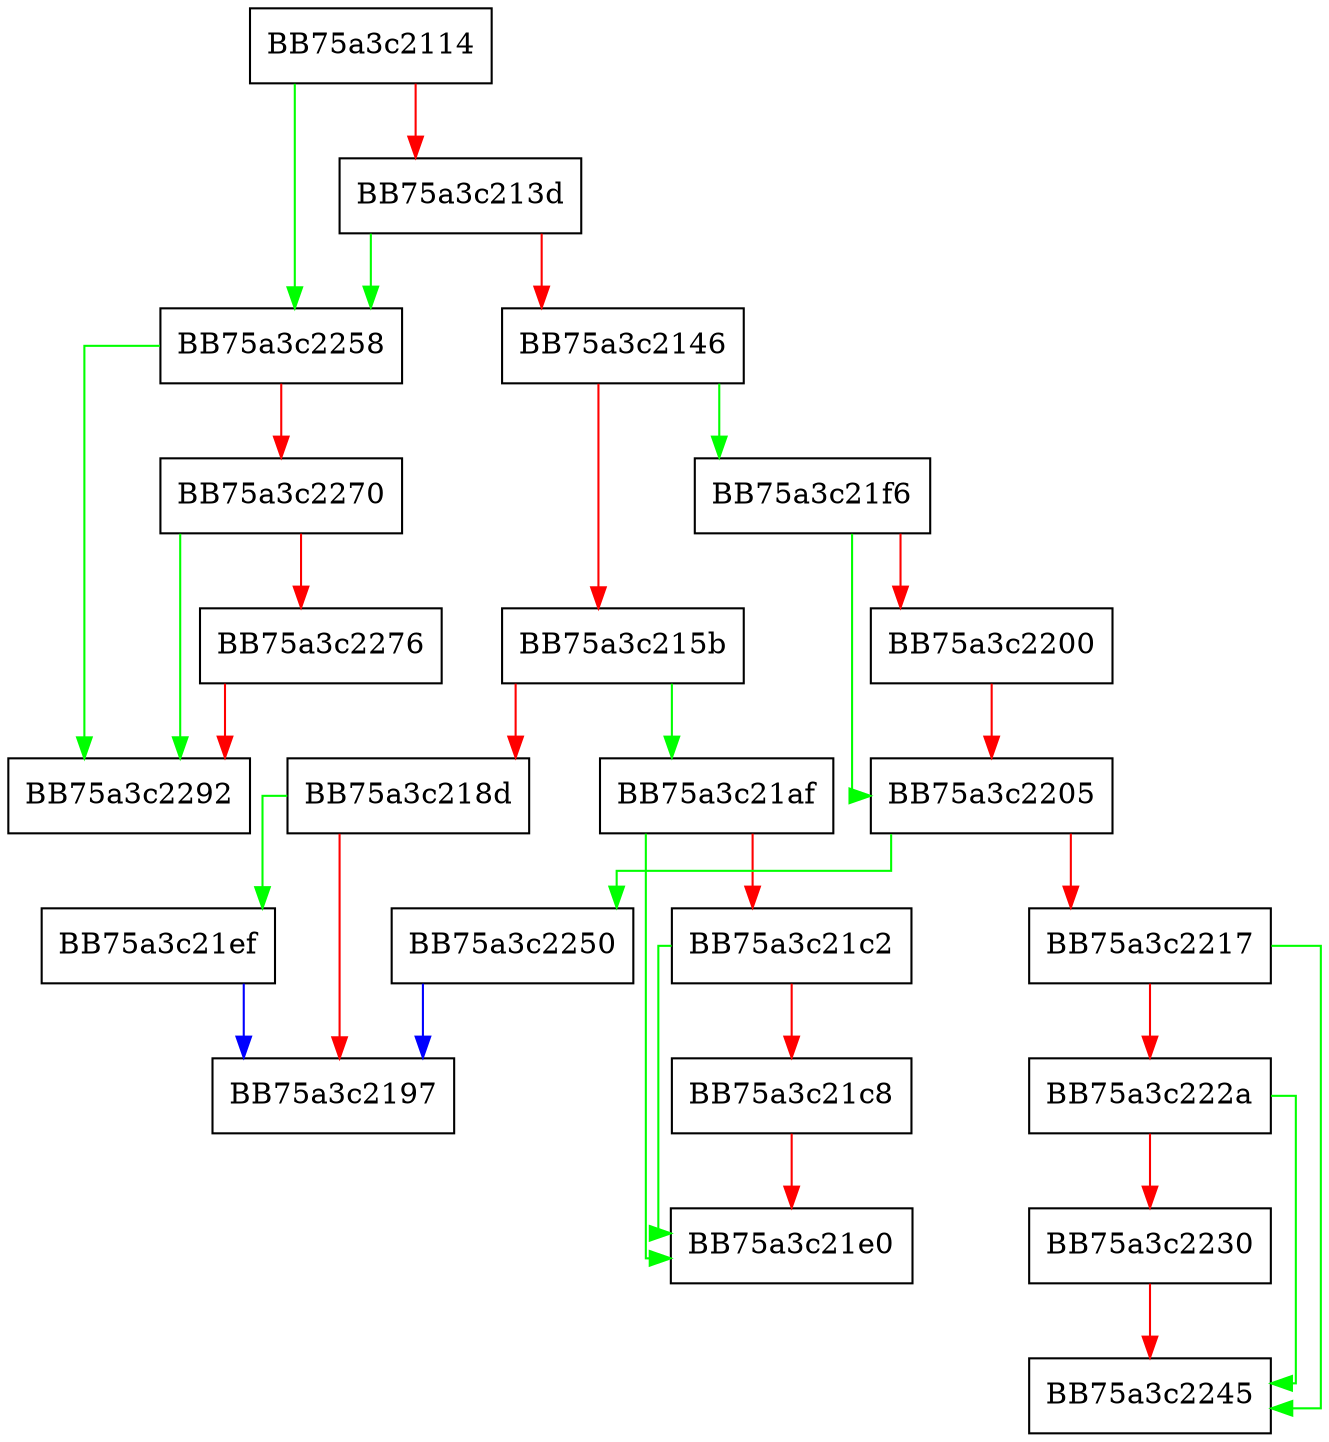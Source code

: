 digraph DynamicFunctionTable {
  node [shape="box"];
  graph [splines=ortho];
  BB75a3c2114 -> BB75a3c2258 [color="green"];
  BB75a3c2114 -> BB75a3c213d [color="red"];
  BB75a3c213d -> BB75a3c2258 [color="green"];
  BB75a3c213d -> BB75a3c2146 [color="red"];
  BB75a3c2146 -> BB75a3c21f6 [color="green"];
  BB75a3c2146 -> BB75a3c215b [color="red"];
  BB75a3c215b -> BB75a3c21af [color="green"];
  BB75a3c215b -> BB75a3c218d [color="red"];
  BB75a3c218d -> BB75a3c21ef [color="green"];
  BB75a3c218d -> BB75a3c2197 [color="red"];
  BB75a3c21af -> BB75a3c21e0 [color="green"];
  BB75a3c21af -> BB75a3c21c2 [color="red"];
  BB75a3c21c2 -> BB75a3c21e0 [color="green"];
  BB75a3c21c2 -> BB75a3c21c8 [color="red"];
  BB75a3c21c8 -> BB75a3c21e0 [color="red"];
  BB75a3c21ef -> BB75a3c2197 [color="blue"];
  BB75a3c21f6 -> BB75a3c2205 [color="green"];
  BB75a3c21f6 -> BB75a3c2200 [color="red"];
  BB75a3c2200 -> BB75a3c2205 [color="red"];
  BB75a3c2205 -> BB75a3c2250 [color="green"];
  BB75a3c2205 -> BB75a3c2217 [color="red"];
  BB75a3c2217 -> BB75a3c2245 [color="green"];
  BB75a3c2217 -> BB75a3c222a [color="red"];
  BB75a3c222a -> BB75a3c2245 [color="green"];
  BB75a3c222a -> BB75a3c2230 [color="red"];
  BB75a3c2230 -> BB75a3c2245 [color="red"];
  BB75a3c2250 -> BB75a3c2197 [color="blue"];
  BB75a3c2258 -> BB75a3c2292 [color="green"];
  BB75a3c2258 -> BB75a3c2270 [color="red"];
  BB75a3c2270 -> BB75a3c2292 [color="green"];
  BB75a3c2270 -> BB75a3c2276 [color="red"];
  BB75a3c2276 -> BB75a3c2292 [color="red"];
}